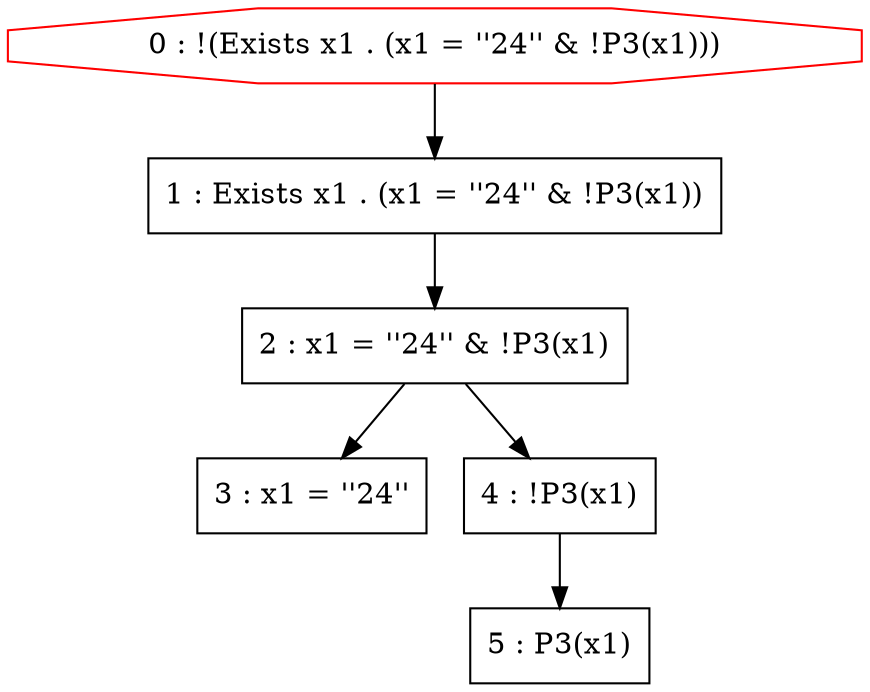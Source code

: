 digraph G {
  0 [shape=octagon, color=red, label="0 : !(Exists x1 . (x1 = ''24'' & !P3(x1)))"]
  1 [shape=box, label="1 : Exists x1 . (x1 = ''24'' & !P3(x1))"]
  2 [shape=box, label="2 : x1 = ''24'' & !P3(x1)"]
  3 [shape=box, label="3 : x1 = ''24''"]
  4 [shape=box, label="4 : !P3(x1)"]
  5 [shape=box, label="5 : P3(x1)"]
  4 -> 5
  2 -> 3
  2 -> 4
  1 -> 2
  0 -> 1
}
